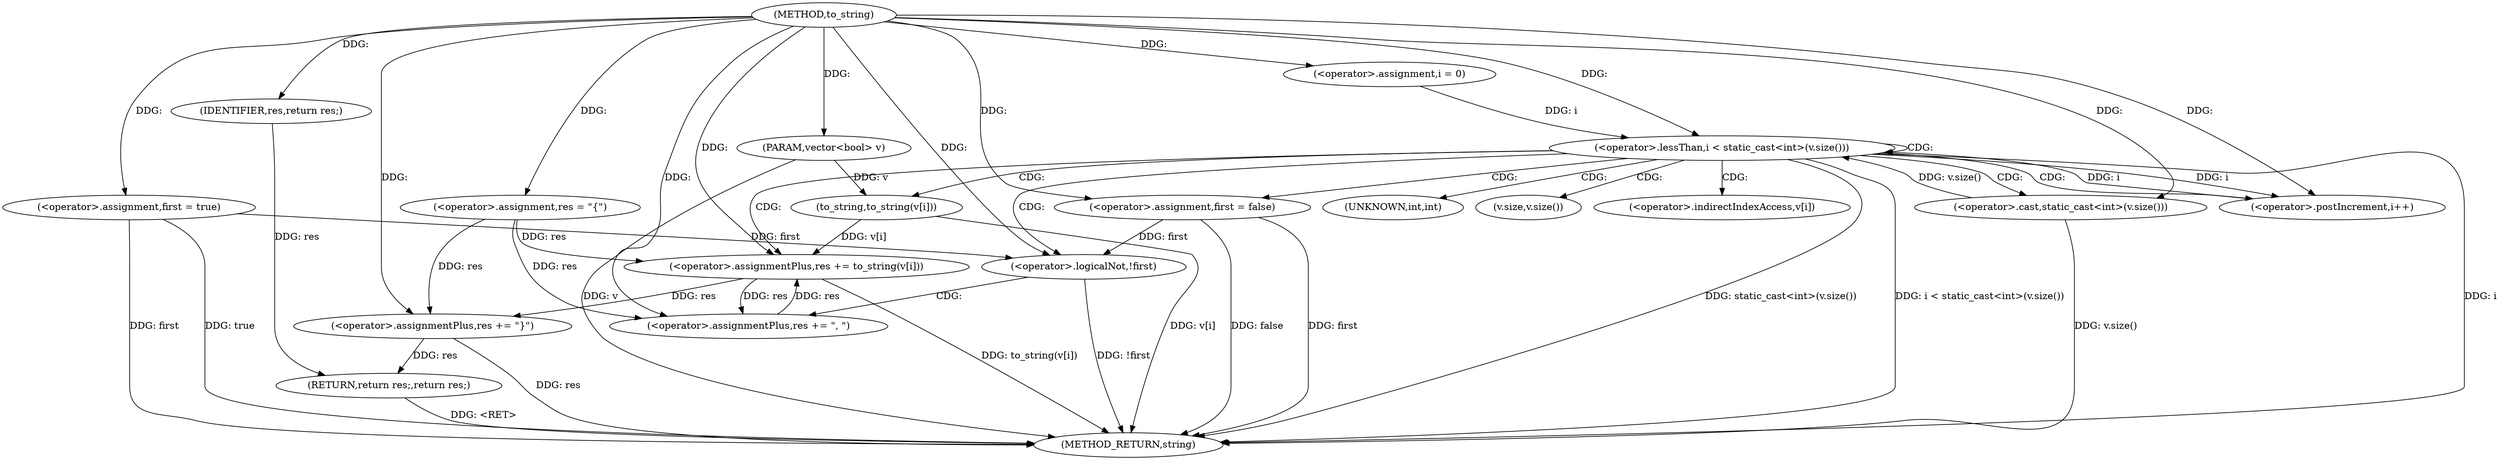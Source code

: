 digraph "to_string" {  
"1000162" [label = "(METHOD,to_string)" ]
"1000207" [label = "(METHOD_RETURN,string)" ]
"1000163" [label = "(PARAM,vector<bool> v)" ]
"1000166" [label = "(<operator>.assignment,first = true)" ]
"1000170" [label = "(<operator>.assignment,res = \"{\")" ]
"1000202" [label = "(<operator>.assignmentPlus,res += \"}\")" ]
"1000205" [label = "(RETURN,return res;,return res;)" ]
"1000175" [label = "(<operator>.assignment,i = 0)" ]
"1000178" [label = "(<operator>.lessThan,i < static_cast<int>(v.size()))" ]
"1000183" [label = "(<operator>.postIncrement,i++)" ]
"1000206" [label = "(IDENTIFIER,res,return res;)" ]
"1000193" [label = "(<operator>.assignment,first = false)" ]
"1000196" [label = "(<operator>.assignmentPlus,res += to_string(v[i]))" ]
"1000180" [label = "(<operator>.cast,static_cast<int>(v.size()))" ]
"1000187" [label = "(<operator>.logicalNot,!first)" ]
"1000190" [label = "(<operator>.assignmentPlus,res += \", \")" ]
"1000198" [label = "(to_string,to_string(v[i]))" ]
"1000181" [label = "(UNKNOWN,int,int)" ]
"1000182" [label = "(v.size,v.size())" ]
"1000199" [label = "(<operator>.indirectIndexAccess,v[i])" ]
  "1000205" -> "1000207"  [ label = "DDG: <RET>"] 
  "1000163" -> "1000207"  [ label = "DDG: v"] 
  "1000166" -> "1000207"  [ label = "DDG: first"] 
  "1000178" -> "1000207"  [ label = "DDG: i"] 
  "1000180" -> "1000207"  [ label = "DDG: v.size()"] 
  "1000178" -> "1000207"  [ label = "DDG: static_cast<int>(v.size())"] 
  "1000178" -> "1000207"  [ label = "DDG: i < static_cast<int>(v.size())"] 
  "1000202" -> "1000207"  [ label = "DDG: res"] 
  "1000187" -> "1000207"  [ label = "DDG: !first"] 
  "1000193" -> "1000207"  [ label = "DDG: first"] 
  "1000198" -> "1000207"  [ label = "DDG: v[i]"] 
  "1000196" -> "1000207"  [ label = "DDG: to_string(v[i])"] 
  "1000166" -> "1000207"  [ label = "DDG: true"] 
  "1000193" -> "1000207"  [ label = "DDG: false"] 
  "1000162" -> "1000163"  [ label = "DDG: "] 
  "1000162" -> "1000166"  [ label = "DDG: "] 
  "1000162" -> "1000170"  [ label = "DDG: "] 
  "1000162" -> "1000202"  [ label = "DDG: "] 
  "1000206" -> "1000205"  [ label = "DDG: res"] 
  "1000202" -> "1000205"  [ label = "DDG: res"] 
  "1000162" -> "1000175"  [ label = "DDG: "] 
  "1000170" -> "1000202"  [ label = "DDG: res"] 
  "1000196" -> "1000202"  [ label = "DDG: res"] 
  "1000162" -> "1000206"  [ label = "DDG: "] 
  "1000175" -> "1000178"  [ label = "DDG: i"] 
  "1000183" -> "1000178"  [ label = "DDG: i"] 
  "1000162" -> "1000178"  [ label = "DDG: "] 
  "1000180" -> "1000178"  [ label = "DDG: v.size()"] 
  "1000178" -> "1000183"  [ label = "DDG: i"] 
  "1000162" -> "1000183"  [ label = "DDG: "] 
  "1000162" -> "1000193"  [ label = "DDG: "] 
  "1000198" -> "1000196"  [ label = "DDG: v[i]"] 
  "1000162" -> "1000180"  [ label = "DDG: "] 
  "1000170" -> "1000196"  [ label = "DDG: res"] 
  "1000190" -> "1000196"  [ label = "DDG: res"] 
  "1000162" -> "1000196"  [ label = "DDG: "] 
  "1000166" -> "1000187"  [ label = "DDG: first"] 
  "1000193" -> "1000187"  [ label = "DDG: first"] 
  "1000162" -> "1000187"  [ label = "DDG: "] 
  "1000162" -> "1000190"  [ label = "DDG: "] 
  "1000163" -> "1000198"  [ label = "DDG: v"] 
  "1000170" -> "1000190"  [ label = "DDG: res"] 
  "1000196" -> "1000190"  [ label = "DDG: res"] 
  "1000178" -> "1000199"  [ label = "CDG: "] 
  "1000178" -> "1000182"  [ label = "CDG: "] 
  "1000178" -> "1000193"  [ label = "CDG: "] 
  "1000178" -> "1000178"  [ label = "CDG: "] 
  "1000178" -> "1000180"  [ label = "CDG: "] 
  "1000178" -> "1000198"  [ label = "CDG: "] 
  "1000178" -> "1000183"  [ label = "CDG: "] 
  "1000178" -> "1000187"  [ label = "CDG: "] 
  "1000178" -> "1000181"  [ label = "CDG: "] 
  "1000178" -> "1000196"  [ label = "CDG: "] 
  "1000187" -> "1000190"  [ label = "CDG: "] 
}
